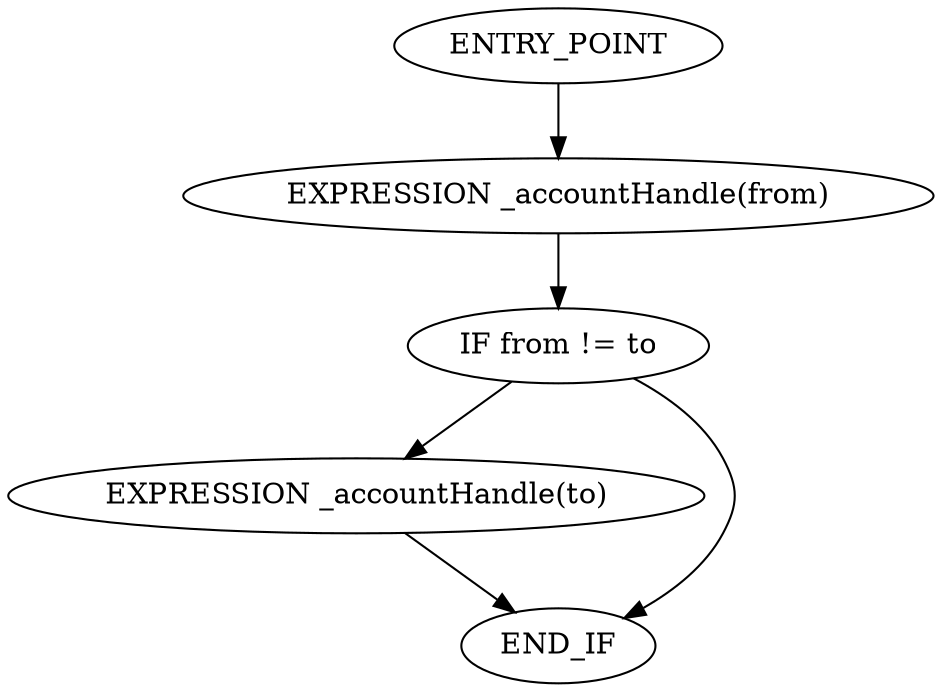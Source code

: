 digraph{
0[label="ENTRY_POINT"];
0->1;
1[label="EXPRESSION _accountHandle(from)"];
1->2;
2[label="IF from != to"];
2->3;
2->4;
3[label="EXPRESSION _accountHandle(to)"];
3->4;
4[label="END_IF"];
}
